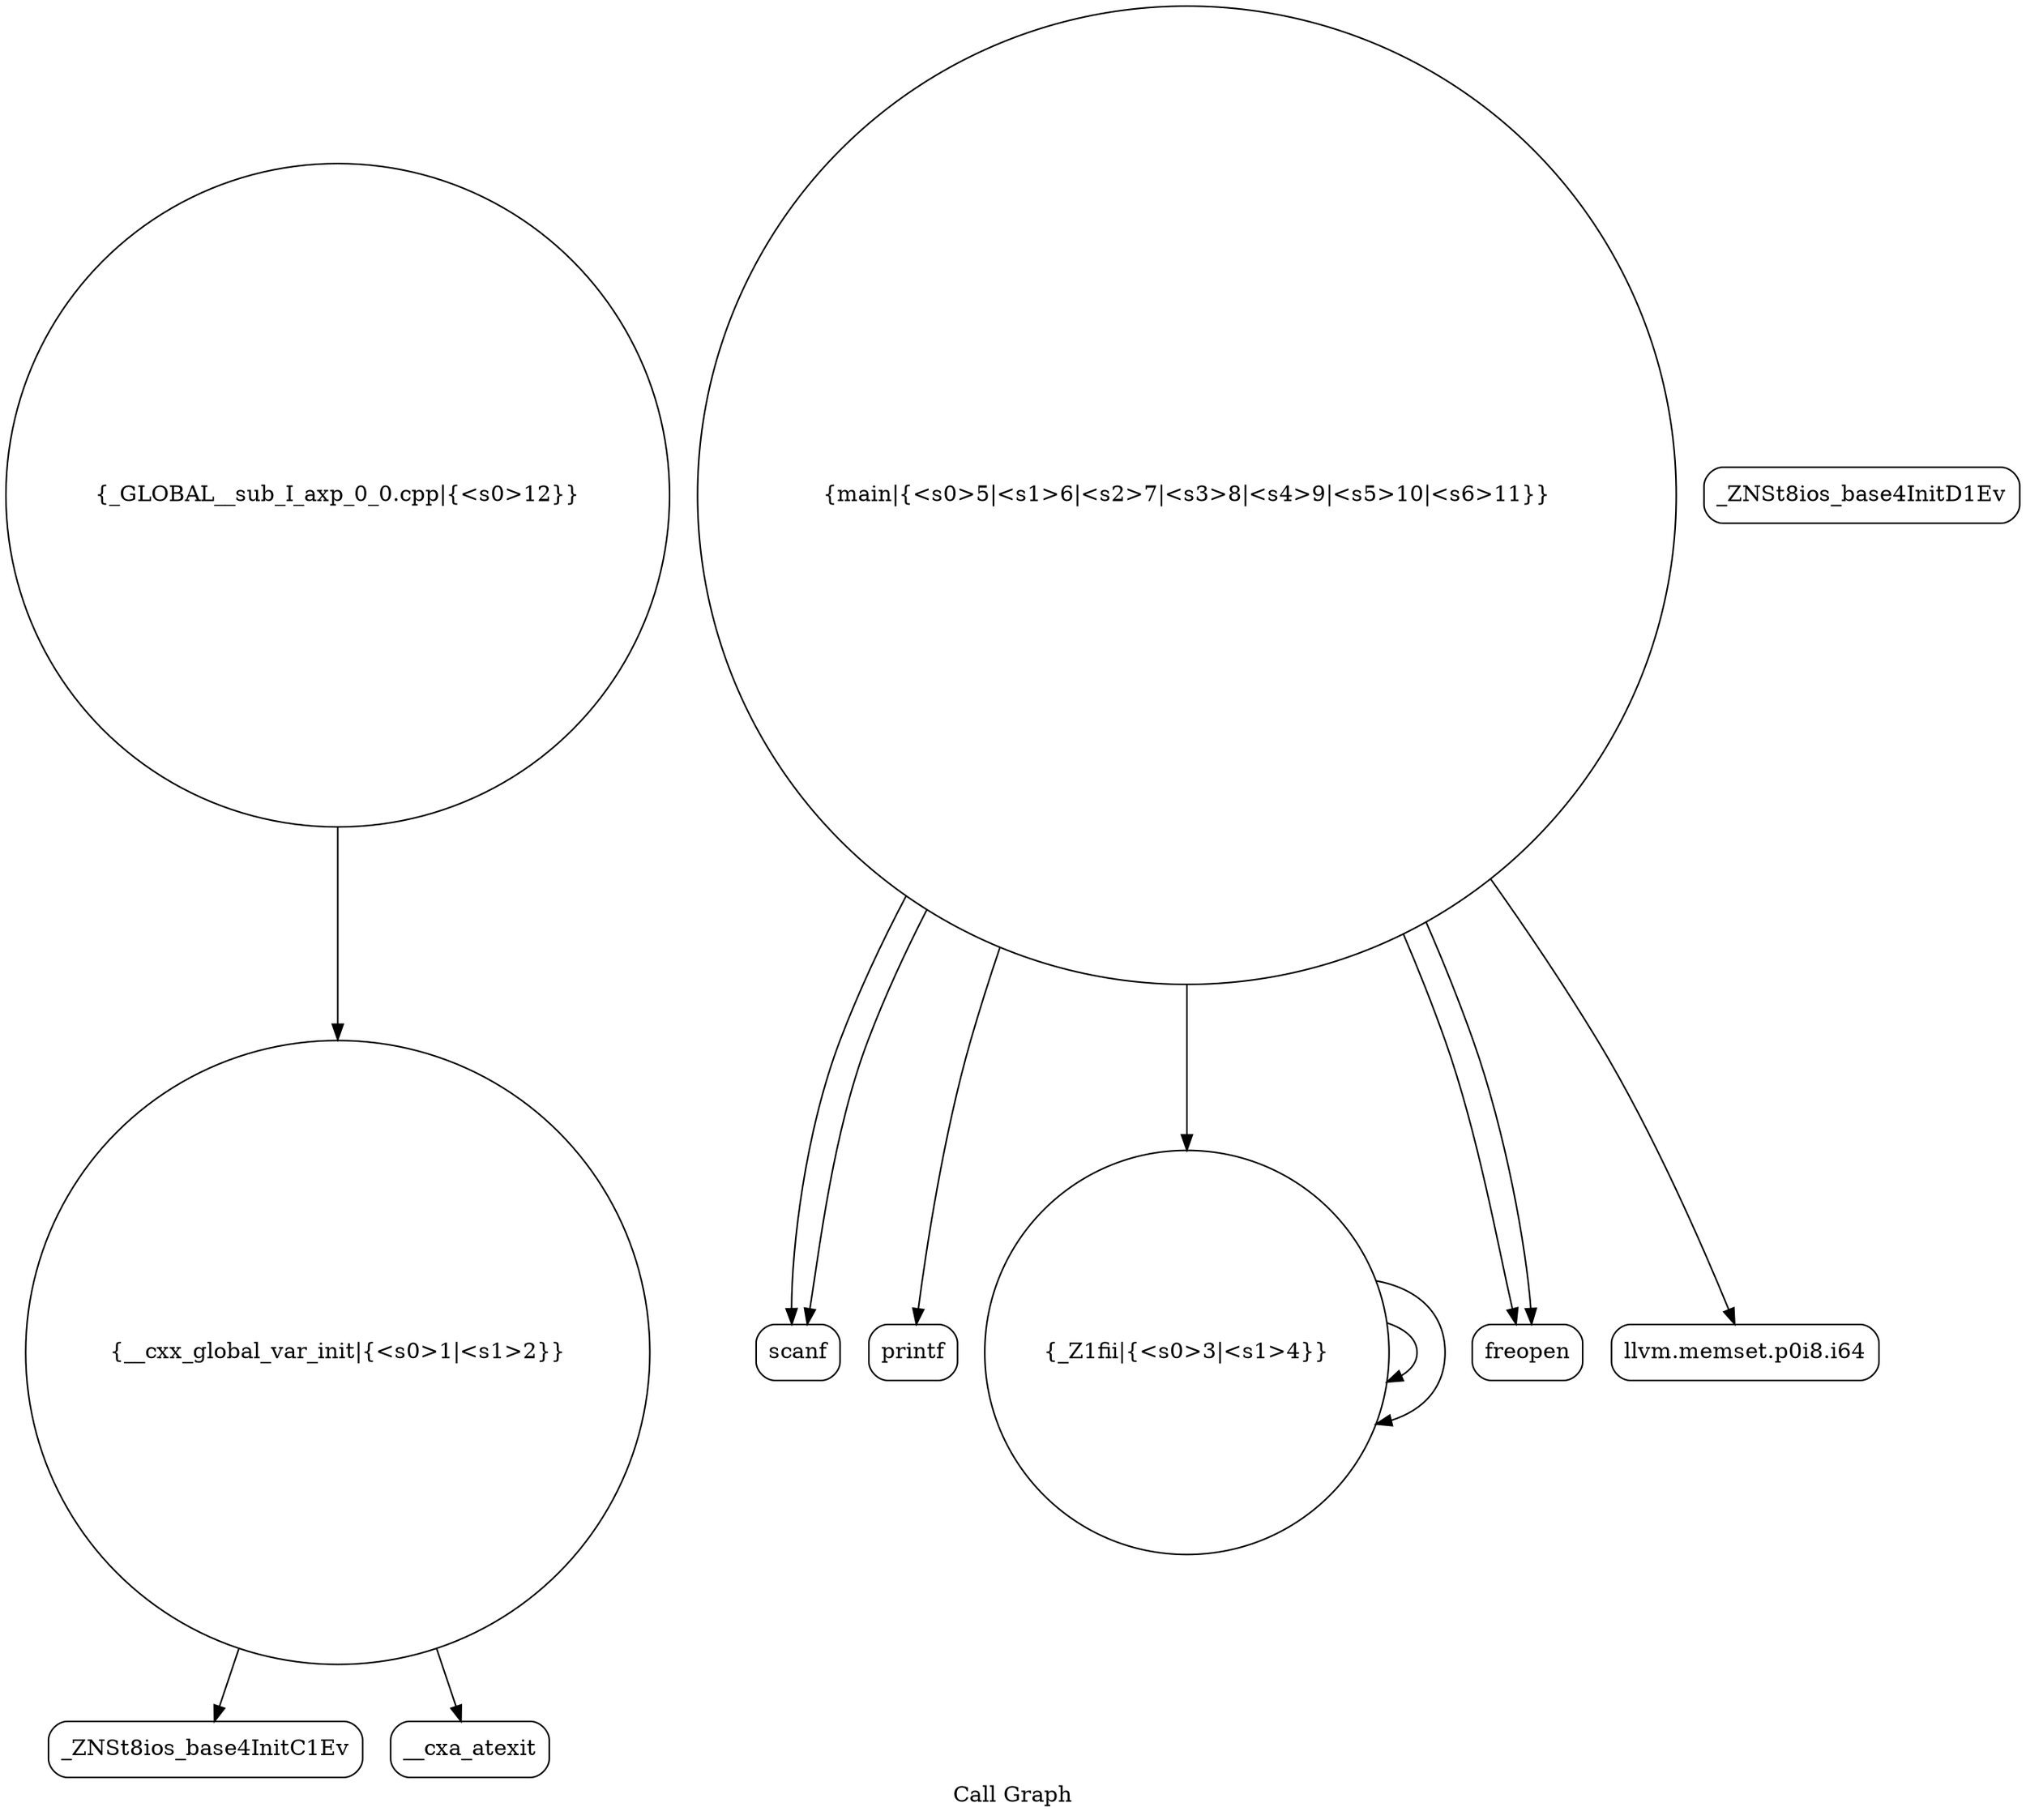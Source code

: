 digraph "Call Graph" {
	label="Call Graph";

	Node0x55d54437b960 [shape=record,shape=circle,label="{__cxx_global_var_init|{<s0>1|<s1>2}}"];
	Node0x55d54437b960:s0 -> Node0x55d54437bdf0[color=black];
	Node0x55d54437b960:s1 -> Node0x55d54437bef0[color=black];
	Node0x55d54437c0f0 [shape=record,shape=Mrecord,label="{scanf}"];
	Node0x55d54437be70 [shape=record,shape=Mrecord,label="{_ZNSt8ios_base4InitD1Ev}"];
	Node0x55d54437c1f0 [shape=record,shape=Mrecord,label="{printf}"];
	Node0x55d54437bf70 [shape=record,shape=circle,label="{_Z1fii|{<s0>3|<s1>4}}"];
	Node0x55d54437bf70:s0 -> Node0x55d54437bf70[color=black];
	Node0x55d54437bf70:s1 -> Node0x55d54437bf70[color=black];
	Node0x55d54437c070 [shape=record,shape=Mrecord,label="{freopen}"];
	Node0x55d54437bdf0 [shape=record,shape=Mrecord,label="{_ZNSt8ios_base4InitC1Ev}"];
	Node0x55d54437c170 [shape=record,shape=Mrecord,label="{llvm.memset.p0i8.i64}"];
	Node0x55d54437bef0 [shape=record,shape=Mrecord,label="{__cxa_atexit}"];
	Node0x55d54437c270 [shape=record,shape=circle,label="{_GLOBAL__sub_I_axp_0_0.cpp|{<s0>12}}"];
	Node0x55d54437c270:s0 -> Node0x55d54437b960[color=black];
	Node0x55d54437bff0 [shape=record,shape=circle,label="{main|{<s0>5|<s1>6|<s2>7|<s3>8|<s4>9|<s5>10|<s6>11}}"];
	Node0x55d54437bff0:s0 -> Node0x55d54437c070[color=black];
	Node0x55d54437bff0:s1 -> Node0x55d54437c070[color=black];
	Node0x55d54437bff0:s2 -> Node0x55d54437c0f0[color=black];
	Node0x55d54437bff0:s3 -> Node0x55d54437c0f0[color=black];
	Node0x55d54437bff0:s4 -> Node0x55d54437c170[color=black];
	Node0x55d54437bff0:s5 -> Node0x55d54437bf70[color=black];
	Node0x55d54437bff0:s6 -> Node0x55d54437c1f0[color=black];
}
